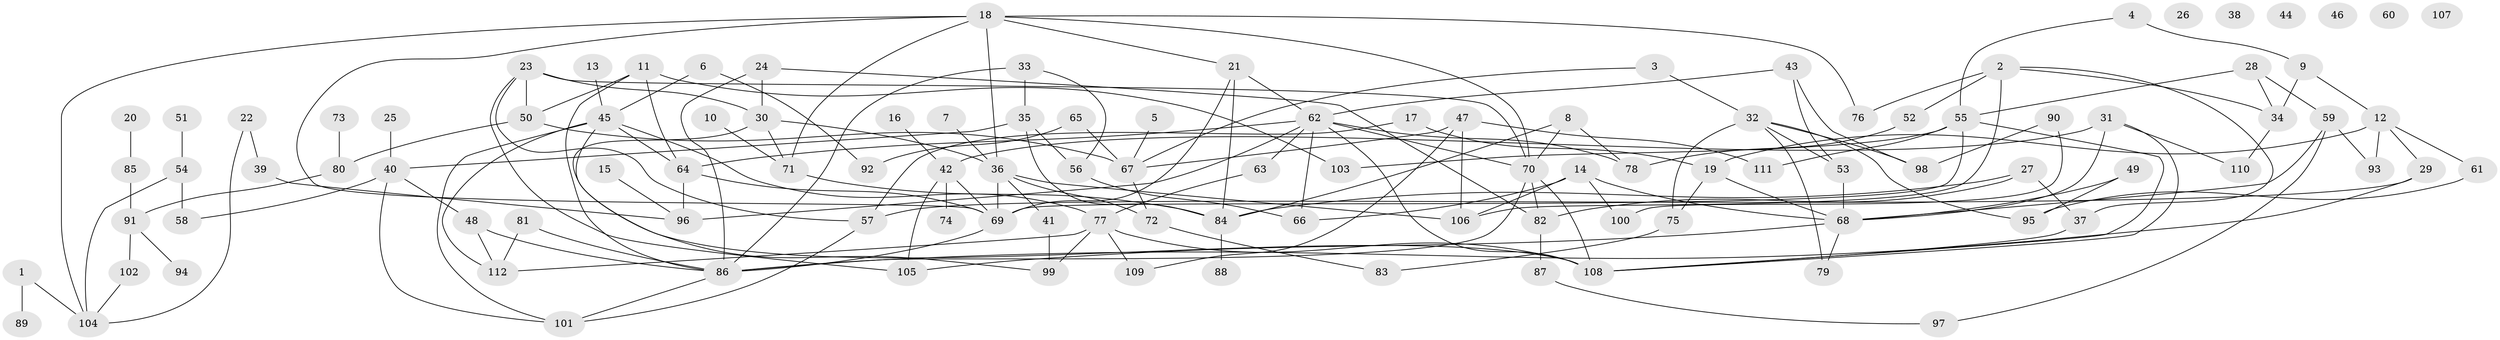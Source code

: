 // Generated by graph-tools (version 1.1) at 2025/49/03/09/25 03:49:06]
// undirected, 112 vertices, 175 edges
graph export_dot {
graph [start="1"]
  node [color=gray90,style=filled];
  1;
  2;
  3;
  4;
  5;
  6;
  7;
  8;
  9;
  10;
  11;
  12;
  13;
  14;
  15;
  16;
  17;
  18;
  19;
  20;
  21;
  22;
  23;
  24;
  25;
  26;
  27;
  28;
  29;
  30;
  31;
  32;
  33;
  34;
  35;
  36;
  37;
  38;
  39;
  40;
  41;
  42;
  43;
  44;
  45;
  46;
  47;
  48;
  49;
  50;
  51;
  52;
  53;
  54;
  55;
  56;
  57;
  58;
  59;
  60;
  61;
  62;
  63;
  64;
  65;
  66;
  67;
  68;
  69;
  70;
  71;
  72;
  73;
  74;
  75;
  76;
  77;
  78;
  79;
  80;
  81;
  82;
  83;
  84;
  85;
  86;
  87;
  88;
  89;
  90;
  91;
  92;
  93;
  94;
  95;
  96;
  97;
  98;
  99;
  100;
  101;
  102;
  103;
  104;
  105;
  106;
  107;
  108;
  109;
  110;
  111;
  112;
  1 -- 89;
  1 -- 104;
  2 -- 34;
  2 -- 37;
  2 -- 52;
  2 -- 76;
  2 -- 106;
  3 -- 32;
  3 -- 67;
  4 -- 9;
  4 -- 55;
  5 -- 67;
  6 -- 45;
  6 -- 92;
  7 -- 36;
  8 -- 70;
  8 -- 78;
  8 -- 84;
  9 -- 12;
  9 -- 34;
  10 -- 71;
  11 -- 50;
  11 -- 64;
  11 -- 86;
  11 -- 103;
  12 -- 19;
  12 -- 29;
  12 -- 61;
  12 -- 93;
  13 -- 45;
  14 -- 66;
  14 -- 68;
  14 -- 100;
  14 -- 106;
  15 -- 96;
  16 -- 42;
  17 -- 19;
  17 -- 57;
  18 -- 21;
  18 -- 36;
  18 -- 69;
  18 -- 70;
  18 -- 71;
  18 -- 76;
  18 -- 104;
  19 -- 68;
  19 -- 75;
  20 -- 85;
  21 -- 62;
  21 -- 69;
  21 -- 84;
  22 -- 39;
  22 -- 104;
  23 -- 30;
  23 -- 50;
  23 -- 57;
  23 -- 70;
  23 -- 105;
  24 -- 30;
  24 -- 82;
  24 -- 86;
  25 -- 40;
  27 -- 37;
  27 -- 82;
  27 -- 84;
  28 -- 34;
  28 -- 55;
  28 -- 59;
  29 -- 57;
  29 -- 86;
  30 -- 36;
  30 -- 71;
  30 -- 99;
  31 -- 42;
  31 -- 68;
  31 -- 108;
  31 -- 110;
  32 -- 53;
  32 -- 75;
  32 -- 79;
  32 -- 95;
  32 -- 98;
  33 -- 35;
  33 -- 56;
  33 -- 86;
  34 -- 110;
  35 -- 40;
  35 -- 56;
  35 -- 84;
  36 -- 41;
  36 -- 69;
  36 -- 72;
  36 -- 106;
  37 -- 108;
  39 -- 96;
  40 -- 48;
  40 -- 58;
  40 -- 101;
  41 -- 99;
  42 -- 69;
  42 -- 74;
  42 -- 105;
  43 -- 53;
  43 -- 62;
  43 -- 98;
  45 -- 64;
  45 -- 77;
  45 -- 101;
  45 -- 108;
  45 -- 112;
  47 -- 67;
  47 -- 106;
  47 -- 109;
  47 -- 111;
  48 -- 86;
  48 -- 112;
  49 -- 68;
  49 -- 95;
  50 -- 67;
  50 -- 80;
  51 -- 54;
  52 -- 78;
  53 -- 68;
  54 -- 58;
  54 -- 104;
  55 -- 69;
  55 -- 103;
  55 -- 108;
  55 -- 111;
  56 -- 66;
  57 -- 101;
  59 -- 68;
  59 -- 93;
  59 -- 97;
  61 -- 95;
  62 -- 63;
  62 -- 64;
  62 -- 66;
  62 -- 70;
  62 -- 78;
  62 -- 96;
  62 -- 108;
  63 -- 77;
  64 -- 69;
  64 -- 96;
  65 -- 67;
  65 -- 92;
  67 -- 72;
  68 -- 79;
  68 -- 105;
  69 -- 86;
  70 -- 82;
  70 -- 86;
  70 -- 108;
  71 -- 84;
  72 -- 83;
  73 -- 80;
  75 -- 83;
  77 -- 99;
  77 -- 108;
  77 -- 109;
  77 -- 112;
  80 -- 91;
  81 -- 86;
  81 -- 112;
  82 -- 87;
  84 -- 88;
  85 -- 91;
  86 -- 101;
  87 -- 97;
  90 -- 98;
  90 -- 100;
  91 -- 94;
  91 -- 102;
  102 -- 104;
}
